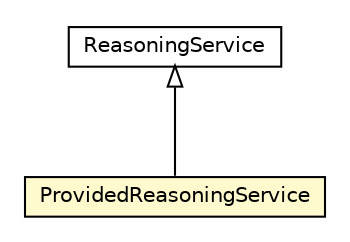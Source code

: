 #!/usr/local/bin/dot
#
# Class diagram 
# Generated by UMLGraph version R5_6-24-gf6e263 (http://www.umlgraph.org/)
#

digraph G {
	edge [fontname="Helvetica",fontsize=10,labelfontname="Helvetica",labelfontsize=10];
	node [fontname="Helvetica",fontsize=10,shape=plaintext];
	nodesep=0.25;
	ranksep=0.5;
	// org.universAAL.ontology.reasoner.ReasoningService
	c6669974 [label=<<table title="org.universAAL.ontology.reasoner.ReasoningService" border="0" cellborder="1" cellspacing="0" cellpadding="2" port="p" href="../../ontology/reasoner/ReasoningService.html">
		<tr><td><table border="0" cellspacing="0" cellpadding="1">
<tr><td align="center" balign="center"> ReasoningService </td></tr>
		</table></td></tr>
		</table>>, URL="../../ontology/reasoner/ReasoningService.html", fontname="Helvetica", fontcolor="black", fontsize=10.0];
	// org.universAAL.context.reasoner.ProvidedReasoningService
	c6670349 [label=<<table title="org.universAAL.context.reasoner.ProvidedReasoningService" border="0" cellborder="1" cellspacing="0" cellpadding="2" port="p" bgcolor="lemonChiffon" href="./ProvidedReasoningService.html">
		<tr><td><table border="0" cellspacing="0" cellpadding="1">
<tr><td align="center" balign="center"> ProvidedReasoningService </td></tr>
		</table></td></tr>
		</table>>, URL="./ProvidedReasoningService.html", fontname="Helvetica", fontcolor="black", fontsize=10.0];
	//org.universAAL.context.reasoner.ProvidedReasoningService extends org.universAAL.ontology.reasoner.ReasoningService
	c6669974:p -> c6670349:p [dir=back,arrowtail=empty];
}

